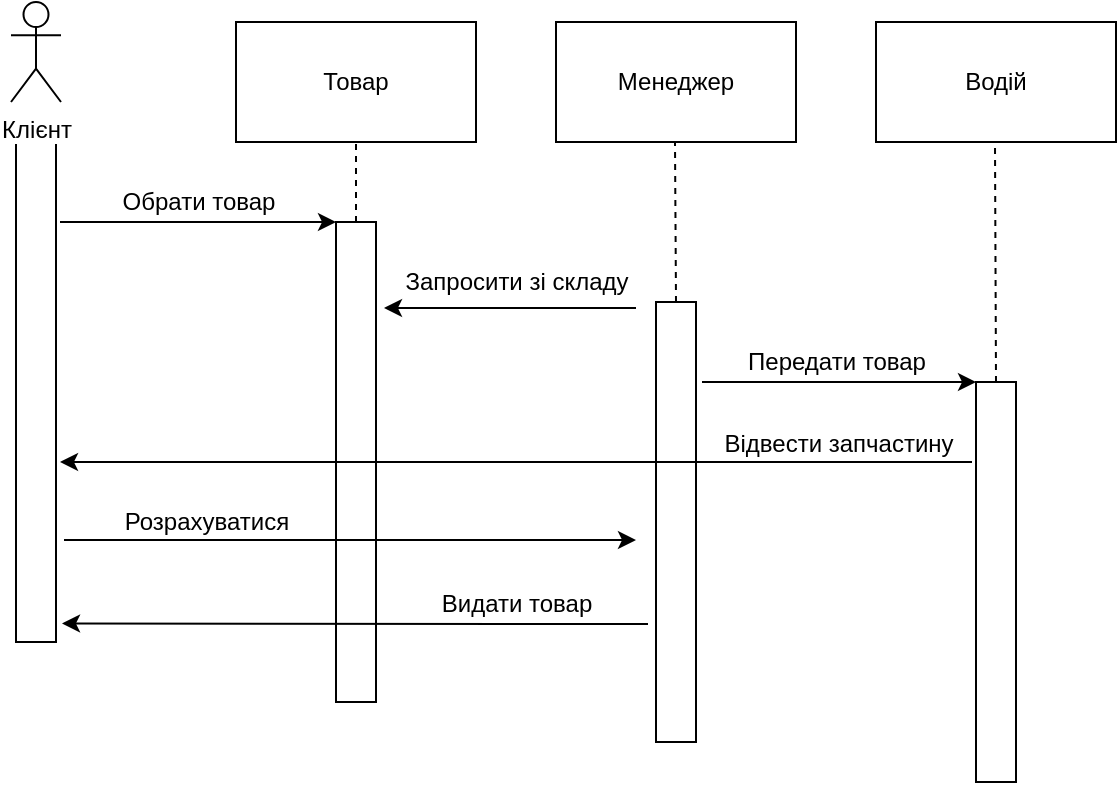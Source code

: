 <mxfile version="12.6.6" type="device"><diagram id="8-mGNIHnmXSIosNXVl15" name="Page-1"><mxGraphModel dx="1224" dy="652" grid="1" gridSize="10" guides="1" tooltips="1" connect="1" arrows="1" fold="1" page="1" pageScale="1" pageWidth="827" pageHeight="1169" math="0" shadow="0"><root><mxCell id="0"/><mxCell id="1" parent="0"/><mxCell id="qekdpAE635X63GTYHy0S-2" value="Товар" style="rounded=0;whiteSpace=wrap;html=1;" parent="1" vertex="1"><mxGeometry x="200" y="20" width="120" height="60" as="geometry"/></mxCell><mxCell id="qekdpAE635X63GTYHy0S-3" value="Менеджер" style="rounded=0;whiteSpace=wrap;html=1;" parent="1" vertex="1"><mxGeometry x="360" y="20" width="120" height="60" as="geometry"/></mxCell><mxCell id="qekdpAE635X63GTYHy0S-4" value="Водій" style="rounded=0;whiteSpace=wrap;html=1;" parent="1" vertex="1"><mxGeometry x="520" y="20" width="120" height="60" as="geometry"/></mxCell><mxCell id="qekdpAE635X63GTYHy0S-5" value="" style="rounded=0;whiteSpace=wrap;html=1;rotation=90;" parent="1" vertex="1"><mxGeometry x="-25" y="195" width="250" height="20" as="geometry"/></mxCell><mxCell id="qekdpAE635X63GTYHy0S-6" value="" style="rounded=0;whiteSpace=wrap;html=1;rotation=90;" parent="1" vertex="1"><mxGeometry x="140" y="230" width="240" height="20" as="geometry"/></mxCell><mxCell id="qekdpAE635X63GTYHy0S-7" value="" style="rounded=0;whiteSpace=wrap;html=1;rotation=90;" parent="1" vertex="1"><mxGeometry x="310" y="260" width="220" height="20" as="geometry"/></mxCell><mxCell id="qekdpAE635X63GTYHy0S-8" value="" style="rounded=0;whiteSpace=wrap;html=1;rotation=90;" parent="1" vertex="1"><mxGeometry x="480" y="290" width="200" height="20" as="geometry"/></mxCell><mxCell id="qekdpAE635X63GTYHy0S-9" value="" style="endArrow=classic;html=1;entryX=0;entryY=1;entryDx=0;entryDy=0;" parent="1" target="qekdpAE635X63GTYHy0S-6" edge="1"><mxGeometry width="50" height="50" relative="1" as="geometry"><mxPoint x="112" y="120" as="sourcePoint"/><mxPoint x="170" y="120" as="targetPoint"/></mxGeometry></mxCell><mxCell id="qekdpAE635X63GTYHy0S-10" value="Обрати товар" style="text;html=1;align=center;verticalAlign=middle;resizable=0;points=[];labelBackgroundColor=#ffffff;" parent="qekdpAE635X63GTYHy0S-9" vertex="1" connectable="0"><mxGeometry x="0.167" relative="1" as="geometry"><mxPoint x="-12.2" y="-9.96" as="offset"/></mxGeometry></mxCell><mxCell id="qekdpAE635X63GTYHy0S-13" value="" style="endArrow=classic;html=1;" parent="1" edge="1"><mxGeometry width="50" height="50" relative="1" as="geometry"><mxPoint x="400" y="163" as="sourcePoint"/><mxPoint x="274" y="163" as="targetPoint"/><Array as="points"><mxPoint x="340" y="163"/></Array></mxGeometry></mxCell><mxCell id="qekdpAE635X63GTYHy0S-14" value="Запросити зі складу" style="text;html=1;align=center;verticalAlign=middle;resizable=0;points=[];labelBackgroundColor=#ffffff;" parent="qekdpAE635X63GTYHy0S-13" vertex="1" connectable="0"><mxGeometry x="-0.019" y="-16" relative="1" as="geometry"><mxPoint x="2.06" y="2.99" as="offset"/></mxGeometry></mxCell><mxCell id="qekdpAE635X63GTYHy0S-15" value="" style="endArrow=classic;html=1;exitX=0.182;exitY=-0.15;exitDx=0;exitDy=0;exitPerimeter=0;entryX=0;entryY=1;entryDx=0;entryDy=0;" parent="1" source="qekdpAE635X63GTYHy0S-7" target="qekdpAE635X63GTYHy0S-8" edge="1"><mxGeometry width="50" height="50" relative="1" as="geometry"><mxPoint x="450" y="210" as="sourcePoint"/><mxPoint x="570" y="198" as="targetPoint"/></mxGeometry></mxCell><mxCell id="qekdpAE635X63GTYHy0S-16" value="Передати товар" style="text;html=1;align=center;verticalAlign=middle;resizable=0;points=[];labelBackgroundColor=#ffffff;" parent="qekdpAE635X63GTYHy0S-15" vertex="1" connectable="0"><mxGeometry x="-0.385" y="-2" relative="1" as="geometry"><mxPoint x="25.0" y="-12.03" as="offset"/></mxGeometry></mxCell><mxCell id="qekdpAE635X63GTYHy0S-17" value="" style="endArrow=classic;html=1;" parent="1" edge="1"><mxGeometry width="50" height="50" relative="1" as="geometry"><mxPoint x="568" y="240" as="sourcePoint"/><mxPoint x="112" y="240" as="targetPoint"/></mxGeometry></mxCell><mxCell id="qekdpAE635X63GTYHy0S-18" value="Відвести запчастину" style="text;html=1;align=center;verticalAlign=middle;resizable=0;points=[];labelBackgroundColor=#ffffff;" parent="qekdpAE635X63GTYHy0S-17" vertex="1" connectable="0"><mxGeometry x="-0.098" y="2" relative="1" as="geometry"><mxPoint x="137.81" y="-10.82" as="offset"/></mxGeometry></mxCell><mxCell id="qekdpAE635X63GTYHy0S-19" value="" style="endArrow=classic;html=1;" parent="1" edge="1"><mxGeometry width="50" height="50" relative="1" as="geometry"><mxPoint x="114" y="279" as="sourcePoint"/><mxPoint x="400" y="279" as="targetPoint"/></mxGeometry></mxCell><mxCell id="qekdpAE635X63GTYHy0S-20" value="Розрахуватися" style="text;html=1;align=center;verticalAlign=middle;resizable=0;points=[];labelBackgroundColor=#ffffff;" parent="qekdpAE635X63GTYHy0S-19" vertex="1" connectable="0"><mxGeometry x="0.313" y="-2" relative="1" as="geometry"><mxPoint x="-116.8" y="-11.5" as="offset"/></mxGeometry></mxCell><mxCell id="qekdpAE635X63GTYHy0S-21" value="" style="endArrow=classic;html=1;entryX=0.963;entryY=-0.15;entryDx=0;entryDy=0;entryPerimeter=0;" parent="1" target="qekdpAE635X63GTYHy0S-5" edge="1"><mxGeometry width="50" height="50" relative="1" as="geometry"><mxPoint x="406" y="321" as="sourcePoint"/><mxPoint x="190" y="300" as="targetPoint"/></mxGeometry></mxCell><mxCell id="qekdpAE635X63GTYHy0S-22" value="Видати товар" style="text;html=1;align=center;verticalAlign=middle;resizable=0;points=[];labelBackgroundColor=#ffffff;" parent="qekdpAE635X63GTYHy0S-21" vertex="1" connectable="0"><mxGeometry x="-0.152" y="1" relative="1" as="geometry"><mxPoint x="58.2" y="-11.24" as="offset"/></mxGeometry></mxCell><mxCell id="qekdpAE635X63GTYHy0S-23" value="" style="endArrow=none;dashed=1;html=1;entryX=0.5;entryY=1;entryDx=0;entryDy=0;exitX=0;exitY=0.5;exitDx=0;exitDy=0;" parent="1" source="qekdpAE635X63GTYHy0S-6" target="qekdpAE635X63GTYHy0S-2" edge="1"><mxGeometry width="50" height="50" relative="1" as="geometry"><mxPoint x="300" y="140" as="sourcePoint"/><mxPoint x="350" y="90" as="targetPoint"/></mxGeometry></mxCell><mxCell id="qekdpAE635X63GTYHy0S-24" value="" style="endArrow=none;dashed=1;html=1;entryX=0.5;entryY=1;entryDx=0;entryDy=0;exitX=0;exitY=0.5;exitDx=0;exitDy=0;" parent="1" source="qekdpAE635X63GTYHy0S-7" edge="1"><mxGeometry width="50" height="50" relative="1" as="geometry"><mxPoint x="419.5" y="120" as="sourcePoint"/><mxPoint x="419.5" y="80" as="targetPoint"/></mxGeometry></mxCell><mxCell id="qekdpAE635X63GTYHy0S-25" value="" style="endArrow=none;dashed=1;html=1;entryX=0.5;entryY=1;entryDx=0;entryDy=0;exitX=0;exitY=0.5;exitDx=0;exitDy=0;" parent="1" source="qekdpAE635X63GTYHy0S-8" edge="1"><mxGeometry width="50" height="50" relative="1" as="geometry"><mxPoint x="580" y="160" as="sourcePoint"/><mxPoint x="579.5" y="80" as="targetPoint"/></mxGeometry></mxCell><mxCell id="IW8PP2R2Byh9FBRC7cI8-1" value="Клієнт" style="shape=umlActor;verticalLabelPosition=bottom;labelBackgroundColor=#ffffff;verticalAlign=top;html=1;outlineConnect=0;" vertex="1" parent="1"><mxGeometry x="87.5" y="10" width="25" height="50" as="geometry"/></mxCell></root></mxGraphModel></diagram></mxfile>